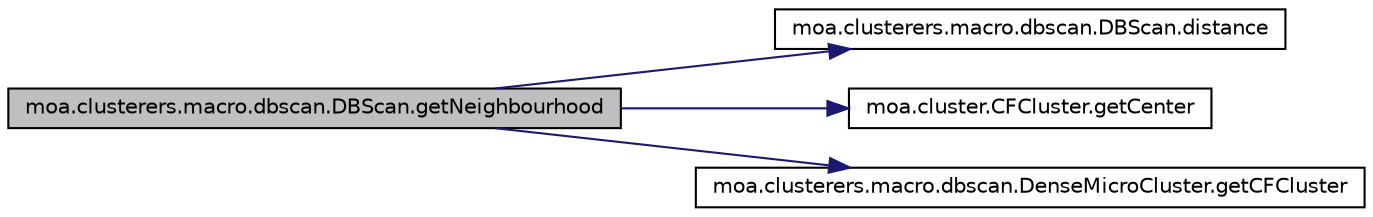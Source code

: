 digraph G
{
  edge [fontname="Helvetica",fontsize="10",labelfontname="Helvetica",labelfontsize="10"];
  node [fontname="Helvetica",fontsize="10",shape=record];
  rankdir=LR;
  Node1 [label="moa.clusterers.macro.dbscan.DBScan.getNeighbourhood",height=0.2,width=0.4,color="black", fillcolor="grey75", style="filled" fontcolor="black"];
  Node1 -> Node2 [color="midnightblue",fontsize="10",style="solid",fontname="Helvetica"];
  Node2 [label="moa.clusterers.macro.dbscan.DBScan.distance",height=0.2,width=0.4,color="black", fillcolor="white", style="filled",URL="$classmoa_1_1clusterers_1_1macro_1_1dbscan_1_1DBScan.html#a955740f8595e042a47540c28957f8eb2",tooltip="eclidean distance"];
  Node1 -> Node3 [color="midnightblue",fontsize="10",style="solid",fontname="Helvetica"];
  Node3 [label="moa.cluster.CFCluster.getCenter",height=0.2,width=0.4,color="black", fillcolor="white", style="filled",URL="$classmoa_1_1cluster_1_1CFCluster.html#a069a204c378102769465b0cea5732973"];
  Node1 -> Node4 [color="midnightblue",fontsize="10",style="solid",fontname="Helvetica"];
  Node4 [label="moa.clusterers.macro.dbscan.DenseMicroCluster.getCFCluster",height=0.2,width=0.4,color="black", fillcolor="white", style="filled",URL="$classmoa_1_1clusterers_1_1macro_1_1dbscan_1_1DenseMicroCluster.html#aa5793e1b2534ec0395451cfdbc255096"];
}
